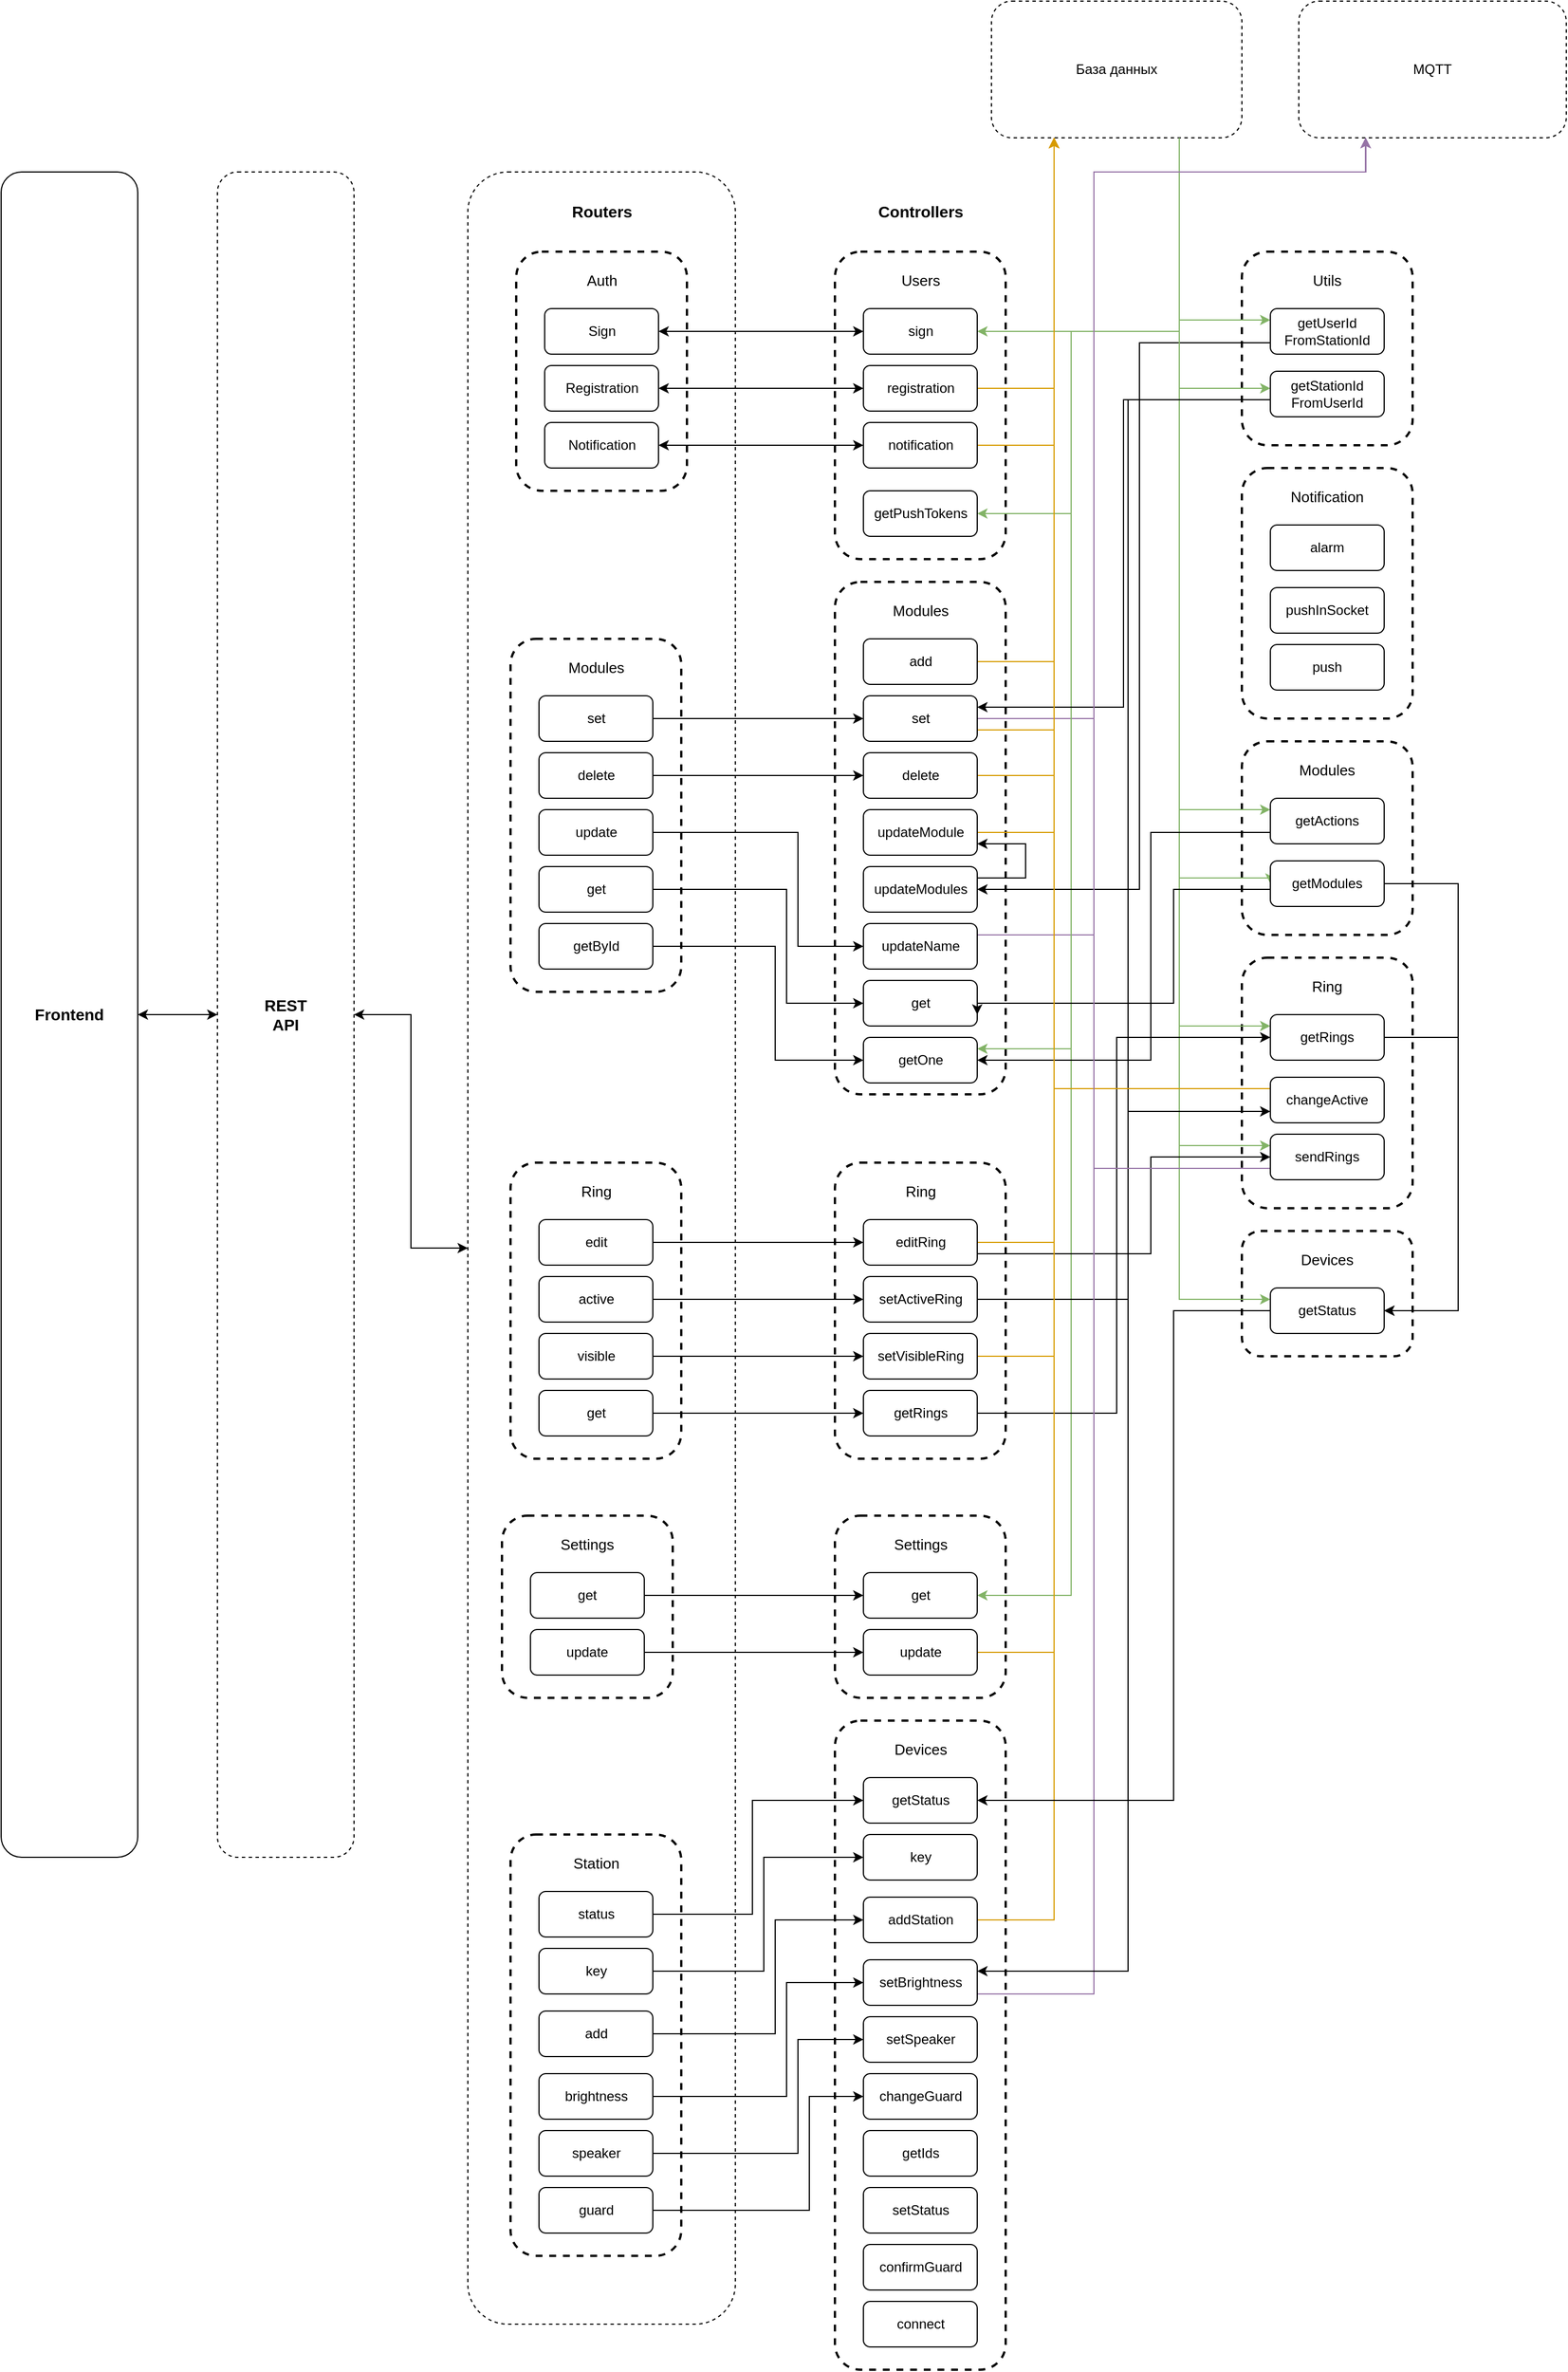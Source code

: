 <mxfile version="20.6.0" type="github">
  <diagram id="UAwDEg1ar_Hi7auKyRuf" name="Страница 1">
    <mxGraphModel dx="2259" dy="1093" grid="1" gridSize="10" guides="1" tooltips="1" connect="1" arrows="1" fold="1" page="1" pageScale="1" pageWidth="827" pageHeight="1169" math="0" shadow="0">
      <root>
        <mxCell id="0" />
        <mxCell id="1" parent="0" />
        <mxCell id="dof93kQaqaAO0Wef-bSc-210" value="" style="rounded=1;whiteSpace=wrap;html=1;dashed=1;strokeWidth=2;" vertex="1" parent="1">
          <mxGeometry x="750" y="1160" width="150" height="110" as="geometry" />
        </mxCell>
        <mxCell id="dof93kQaqaAO0Wef-bSc-195" value="" style="rounded=1;whiteSpace=wrap;html=1;dashed=1;strokeWidth=2;" vertex="1" parent="1">
          <mxGeometry x="750" y="920" width="150" height="220" as="geometry" />
        </mxCell>
        <mxCell id="dof93kQaqaAO0Wef-bSc-177" value="" style="rounded=1;whiteSpace=wrap;html=1;dashed=1;strokeWidth=2;" vertex="1" parent="1">
          <mxGeometry x="750" y="730" width="150" height="170" as="geometry" />
        </mxCell>
        <mxCell id="dof93kQaqaAO0Wef-bSc-157" value="MQTT" style="rounded=1;whiteSpace=wrap;html=1;dashed=1;" vertex="1" parent="1">
          <mxGeometry x="800" y="80" width="235" height="120" as="geometry" />
        </mxCell>
        <mxCell id="dof93kQaqaAO0Wef-bSc-77" value="" style="rounded=1;whiteSpace=wrap;html=1;dashed=1;strokeWidth=2;" vertex="1" parent="1">
          <mxGeometry x="392.5" y="1590" width="150" height="570" as="geometry" />
        </mxCell>
        <mxCell id="dof93kQaqaAO0Wef-bSc-73" value="" style="rounded=1;whiteSpace=wrap;html=1;dashed=1;strokeWidth=2;" vertex="1" parent="1">
          <mxGeometry x="392.5" y="1410" width="150" height="160" as="geometry" />
        </mxCell>
        <mxCell id="dof93kQaqaAO0Wef-bSc-67" value="" style="rounded=1;whiteSpace=wrap;html=1;dashed=1;strokeWidth=2;" vertex="1" parent="1">
          <mxGeometry x="392.5" y="1100" width="150" height="260" as="geometry" />
        </mxCell>
        <mxCell id="dof93kQaqaAO0Wef-bSc-60" value="" style="rounded=1;whiteSpace=wrap;html=1;dashed=1;strokeWidth=2;" vertex="1" parent="1">
          <mxGeometry x="392.5" y="590" width="150" height="450" as="geometry" />
        </mxCell>
        <mxCell id="dof93kQaqaAO0Wef-bSc-55" value="" style="rounded=1;whiteSpace=wrap;html=1;dashed=1;strokeWidth=2;" vertex="1" parent="1">
          <mxGeometry x="392.5" y="300" width="150" height="270" as="geometry" />
        </mxCell>
        <mxCell id="dof93kQaqaAO0Wef-bSc-51" value="" style="rounded=1;whiteSpace=wrap;html=1;dashed=1;" vertex="1" parent="1">
          <mxGeometry x="70" y="230" width="235" height="1890" as="geometry" />
        </mxCell>
        <mxCell id="dof93kQaqaAO0Wef-bSc-3" style="edgeStyle=orthogonalEdgeStyle;rounded=0;orthogonalLoop=1;jettySize=auto;html=1;entryX=0;entryY=0.5;entryDx=0;entryDy=0;startArrow=classic;startFill=1;" edge="1" parent="1" source="dof93kQaqaAO0Wef-bSc-1" target="dof93kQaqaAO0Wef-bSc-2">
          <mxGeometry relative="1" as="geometry">
            <Array as="points">
              <mxPoint x="-200" y="970" />
              <mxPoint x="-200" y="970" />
            </Array>
          </mxGeometry>
        </mxCell>
        <mxCell id="dof93kQaqaAO0Wef-bSc-1" value="Frontend" style="rounded=1;whiteSpace=wrap;html=1;fontSize=14;fontStyle=1" vertex="1" parent="1">
          <mxGeometry x="-340" y="230" width="120" height="1480" as="geometry" />
        </mxCell>
        <mxCell id="dof93kQaqaAO0Wef-bSc-53" style="edgeStyle=orthogonalEdgeStyle;rounded=0;orthogonalLoop=1;jettySize=auto;html=1;entryX=0;entryY=0.5;entryDx=0;entryDy=0;fontSize=14;startArrow=classic;startFill=1;" edge="1" parent="1" source="dof93kQaqaAO0Wef-bSc-2" target="dof93kQaqaAO0Wef-bSc-51">
          <mxGeometry relative="1" as="geometry" />
        </mxCell>
        <mxCell id="dof93kQaqaAO0Wef-bSc-2" value="REST&lt;br style=&quot;font-size: 14px;&quot;&gt;API" style="rounded=1;whiteSpace=wrap;html=1;dashed=1;fontSize=14;fontStyle=1" vertex="1" parent="1">
          <mxGeometry x="-150" y="230" width="120" height="1480" as="geometry" />
        </mxCell>
        <mxCell id="dof93kQaqaAO0Wef-bSc-8" value="" style="rounded=1;whiteSpace=wrap;html=1;dashed=1;strokeWidth=2;" vertex="1" parent="1">
          <mxGeometry x="112.5" y="300" width="150" height="210" as="geometry" />
        </mxCell>
        <mxCell id="dof93kQaqaAO0Wef-bSc-94" style="edgeStyle=orthogonalEdgeStyle;rounded=0;orthogonalLoop=1;jettySize=auto;html=1;entryX=0;entryY=0.5;entryDx=0;entryDy=0;fontSize=14;startArrow=classic;startFill=1;" edge="1" parent="1" source="dof93kQaqaAO0Wef-bSc-14" target="dof93kQaqaAO0Wef-bSc-56">
          <mxGeometry relative="1" as="geometry" />
        </mxCell>
        <mxCell id="dof93kQaqaAO0Wef-bSc-14" value="Sign" style="rounded=1;whiteSpace=wrap;html=1;" vertex="1" parent="1">
          <mxGeometry x="137.5" y="350" width="100" height="40" as="geometry" />
        </mxCell>
        <mxCell id="dof93kQaqaAO0Wef-bSc-96" style="edgeStyle=orthogonalEdgeStyle;rounded=0;orthogonalLoop=1;jettySize=auto;html=1;entryX=0;entryY=0.5;entryDx=0;entryDy=0;fontSize=14;startArrow=classic;startFill=1;" edge="1" parent="1" source="dof93kQaqaAO0Wef-bSc-15" target="dof93kQaqaAO0Wef-bSc-89">
          <mxGeometry relative="1" as="geometry" />
        </mxCell>
        <mxCell id="dof93kQaqaAO0Wef-bSc-15" value="Notification" style="rounded=1;whiteSpace=wrap;html=1;" vertex="1" parent="1">
          <mxGeometry x="137.5" y="450" width="100" height="40" as="geometry" />
        </mxCell>
        <mxCell id="dof93kQaqaAO0Wef-bSc-92" style="edgeStyle=orthogonalEdgeStyle;rounded=0;orthogonalLoop=1;jettySize=auto;html=1;entryX=0;entryY=0.5;entryDx=0;entryDy=0;fontSize=14;startArrow=classic;startFill=1;" edge="1" parent="1" source="dof93kQaqaAO0Wef-bSc-16" target="dof93kQaqaAO0Wef-bSc-58">
          <mxGeometry relative="1" as="geometry" />
        </mxCell>
        <mxCell id="dof93kQaqaAO0Wef-bSc-16" value="Registration" style="rounded=1;whiteSpace=wrap;html=1;" vertex="1" parent="1">
          <mxGeometry x="137.5" y="400" width="100" height="40" as="geometry" />
        </mxCell>
        <mxCell id="dof93kQaqaAO0Wef-bSc-17" value="Auth" style="text;html=1;strokeColor=none;fillColor=none;align=center;verticalAlign=middle;whiteSpace=wrap;rounded=0;dashed=1;fontSize=13;" vertex="1" parent="1">
          <mxGeometry x="157.5" y="310" width="60" height="30" as="geometry" />
        </mxCell>
        <mxCell id="dof93kQaqaAO0Wef-bSc-23" value="" style="rounded=1;whiteSpace=wrap;html=1;dashed=1;strokeWidth=2;" vertex="1" parent="1">
          <mxGeometry x="107.5" y="640" width="150" height="310" as="geometry" />
        </mxCell>
        <mxCell id="dof93kQaqaAO0Wef-bSc-111" style="edgeStyle=orthogonalEdgeStyle;rounded=0;orthogonalLoop=1;jettySize=auto;html=1;entryX=0;entryY=0.5;entryDx=0;entryDy=0;fontSize=14;startArrow=none;startFill=0;endArrow=classic;endFill=1;" edge="1" parent="1" source="dof93kQaqaAO0Wef-bSc-24" target="dof93kQaqaAO0Wef-bSc-63">
          <mxGeometry relative="1" as="geometry">
            <Array as="points">
              <mxPoint x="260" y="710" />
              <mxPoint x="260" y="710" />
            </Array>
          </mxGeometry>
        </mxCell>
        <mxCell id="dof93kQaqaAO0Wef-bSc-24" value="set" style="rounded=1;whiteSpace=wrap;html=1;" vertex="1" parent="1">
          <mxGeometry x="132.5" y="690" width="100" height="40" as="geometry" />
        </mxCell>
        <mxCell id="dof93kQaqaAO0Wef-bSc-117" style="edgeStyle=orthogonalEdgeStyle;rounded=0;orthogonalLoop=1;jettySize=auto;html=1;exitX=1;exitY=0.5;exitDx=0;exitDy=0;entryX=0;entryY=0.5;entryDx=0;entryDy=0;fontSize=14;startArrow=none;startFill=0;endArrow=classic;endFill=1;" edge="1" parent="1" source="dof93kQaqaAO0Wef-bSc-25" target="dof93kQaqaAO0Wef-bSc-107">
          <mxGeometry relative="1" as="geometry">
            <Array as="points">
              <mxPoint x="360" y="810" />
              <mxPoint x="360" y="910" />
            </Array>
          </mxGeometry>
        </mxCell>
        <mxCell id="dof93kQaqaAO0Wef-bSc-25" value="update" style="rounded=1;whiteSpace=wrap;html=1;" vertex="1" parent="1">
          <mxGeometry x="132.5" y="790" width="100" height="40" as="geometry" />
        </mxCell>
        <mxCell id="dof93kQaqaAO0Wef-bSc-115" style="edgeStyle=orthogonalEdgeStyle;rounded=0;orthogonalLoop=1;jettySize=auto;html=1;entryX=0;entryY=0.5;entryDx=0;entryDy=0;fontSize=14;startArrow=none;startFill=0;endArrow=classic;endFill=1;" edge="1" parent="1" source="dof93kQaqaAO0Wef-bSc-26" target="dof93kQaqaAO0Wef-bSc-62">
          <mxGeometry relative="1" as="geometry">
            <Array as="points">
              <mxPoint x="290" y="760" />
              <mxPoint x="290" y="760" />
            </Array>
          </mxGeometry>
        </mxCell>
        <mxCell id="dof93kQaqaAO0Wef-bSc-26" value="delete" style="rounded=1;whiteSpace=wrap;html=1;" vertex="1" parent="1">
          <mxGeometry x="132.5" y="740" width="100" height="40" as="geometry" />
        </mxCell>
        <mxCell id="dof93kQaqaAO0Wef-bSc-27" value="Modules" style="text;html=1;strokeColor=none;fillColor=none;align=center;verticalAlign=middle;whiteSpace=wrap;rounded=0;dashed=1;fontSize=13;" vertex="1" parent="1">
          <mxGeometry x="152.5" y="650" width="60" height="30" as="geometry" />
        </mxCell>
        <mxCell id="dof93kQaqaAO0Wef-bSc-114" style="edgeStyle=orthogonalEdgeStyle;rounded=0;orthogonalLoop=1;jettySize=auto;html=1;entryX=0;entryY=0.5;entryDx=0;entryDy=0;fontSize=14;startArrow=none;startFill=0;endArrow=classic;endFill=1;" edge="1" parent="1" source="dof93kQaqaAO0Wef-bSc-28" target="dof93kQaqaAO0Wef-bSc-108">
          <mxGeometry relative="1" as="geometry">
            <Array as="points">
              <mxPoint x="350" y="860" />
              <mxPoint x="350" y="960" />
            </Array>
          </mxGeometry>
        </mxCell>
        <mxCell id="dof93kQaqaAO0Wef-bSc-28" value="get" style="rounded=1;whiteSpace=wrap;html=1;" vertex="1" parent="1">
          <mxGeometry x="132.5" y="840" width="100" height="40" as="geometry" />
        </mxCell>
        <mxCell id="dof93kQaqaAO0Wef-bSc-118" style="edgeStyle=orthogonalEdgeStyle;rounded=0;orthogonalLoop=1;jettySize=auto;html=1;entryX=0;entryY=0.5;entryDx=0;entryDy=0;fontSize=14;startArrow=none;startFill=0;endArrow=classic;endFill=1;" edge="1" parent="1" source="dof93kQaqaAO0Wef-bSc-29" target="dof93kQaqaAO0Wef-bSc-109">
          <mxGeometry relative="1" as="geometry">
            <Array as="points">
              <mxPoint x="340" y="910" />
              <mxPoint x="340" y="1010" />
            </Array>
          </mxGeometry>
        </mxCell>
        <mxCell id="dof93kQaqaAO0Wef-bSc-29" value="getById" style="rounded=1;whiteSpace=wrap;html=1;" vertex="1" parent="1">
          <mxGeometry x="132.5" y="890" width="100" height="40" as="geometry" />
        </mxCell>
        <mxCell id="dof93kQaqaAO0Wef-bSc-30" value="" style="rounded=1;whiteSpace=wrap;html=1;dashed=1;strokeWidth=2;" vertex="1" parent="1">
          <mxGeometry x="107.5" y="1100" width="150" height="260" as="geometry" />
        </mxCell>
        <mxCell id="dof93kQaqaAO0Wef-bSc-119" style="edgeStyle=orthogonalEdgeStyle;rounded=0;orthogonalLoop=1;jettySize=auto;html=1;entryX=0;entryY=0.5;entryDx=0;entryDy=0;fontSize=14;startArrow=none;startFill=0;endArrow=classic;endFill=1;" edge="1" parent="1" source="dof93kQaqaAO0Wef-bSc-31" target="dof93kQaqaAO0Wef-bSc-68">
          <mxGeometry relative="1" as="geometry">
            <Array as="points">
              <mxPoint x="290" y="1170" />
              <mxPoint x="290" y="1170" />
            </Array>
          </mxGeometry>
        </mxCell>
        <mxCell id="dof93kQaqaAO0Wef-bSc-31" value="edit" style="rounded=1;whiteSpace=wrap;html=1;" vertex="1" parent="1">
          <mxGeometry x="132.5" y="1150" width="100" height="40" as="geometry" />
        </mxCell>
        <mxCell id="dof93kQaqaAO0Wef-bSc-121" style="edgeStyle=orthogonalEdgeStyle;rounded=0;orthogonalLoop=1;jettySize=auto;html=1;entryX=0;entryY=0.5;entryDx=0;entryDy=0;fontSize=14;startArrow=none;startFill=0;endArrow=classic;endFill=1;" edge="1" parent="1" source="dof93kQaqaAO0Wef-bSc-32" target="dof93kQaqaAO0Wef-bSc-69">
          <mxGeometry relative="1" as="geometry">
            <Array as="points">
              <mxPoint x="300" y="1270" />
              <mxPoint x="300" y="1270" />
            </Array>
          </mxGeometry>
        </mxCell>
        <mxCell id="dof93kQaqaAO0Wef-bSc-32" value="visible" style="rounded=1;whiteSpace=wrap;html=1;" vertex="1" parent="1">
          <mxGeometry x="132.5" y="1250" width="100" height="40" as="geometry" />
        </mxCell>
        <mxCell id="dof93kQaqaAO0Wef-bSc-120" style="edgeStyle=orthogonalEdgeStyle;rounded=0;orthogonalLoop=1;jettySize=auto;html=1;entryX=0;entryY=0.5;entryDx=0;entryDy=0;fontSize=14;startArrow=none;startFill=0;endArrow=classic;endFill=1;" edge="1" parent="1" source="dof93kQaqaAO0Wef-bSc-33" target="dof93kQaqaAO0Wef-bSc-70">
          <mxGeometry relative="1" as="geometry" />
        </mxCell>
        <mxCell id="dof93kQaqaAO0Wef-bSc-33" value="active" style="rounded=1;whiteSpace=wrap;html=1;" vertex="1" parent="1">
          <mxGeometry x="132.5" y="1200" width="100" height="40" as="geometry" />
        </mxCell>
        <mxCell id="dof93kQaqaAO0Wef-bSc-34" value="Ring" style="text;html=1;strokeColor=none;fillColor=none;align=center;verticalAlign=middle;whiteSpace=wrap;rounded=0;dashed=1;fontSize=13;" vertex="1" parent="1">
          <mxGeometry x="152.5" y="1110" width="60" height="30" as="geometry" />
        </mxCell>
        <mxCell id="dof93kQaqaAO0Wef-bSc-122" style="edgeStyle=orthogonalEdgeStyle;rounded=0;orthogonalLoop=1;jettySize=auto;html=1;entryX=0;entryY=0.5;entryDx=0;entryDy=0;fontSize=14;startArrow=none;startFill=0;endArrow=classic;endFill=1;" edge="1" parent="1" source="dof93kQaqaAO0Wef-bSc-35" target="dof93kQaqaAO0Wef-bSc-72">
          <mxGeometry relative="1" as="geometry">
            <Array as="points">
              <mxPoint x="270" y="1320" />
              <mxPoint x="270" y="1320" />
            </Array>
          </mxGeometry>
        </mxCell>
        <mxCell id="dof93kQaqaAO0Wef-bSc-35" value="get" style="rounded=1;whiteSpace=wrap;html=1;" vertex="1" parent="1">
          <mxGeometry x="132.5" y="1300" width="100" height="40" as="geometry" />
        </mxCell>
        <mxCell id="dof93kQaqaAO0Wef-bSc-37" value="" style="rounded=1;whiteSpace=wrap;html=1;dashed=1;strokeWidth=2;" vertex="1" parent="1">
          <mxGeometry x="100" y="1410" width="150" height="160" as="geometry" />
        </mxCell>
        <mxCell id="dof93kQaqaAO0Wef-bSc-123" style="edgeStyle=orthogonalEdgeStyle;rounded=0;orthogonalLoop=1;jettySize=auto;html=1;entryX=0;entryY=0.5;entryDx=0;entryDy=0;fontSize=14;startArrow=none;startFill=0;endArrow=classic;endFill=1;" edge="1" parent="1" source="dof93kQaqaAO0Wef-bSc-38" target="dof93kQaqaAO0Wef-bSc-74">
          <mxGeometry relative="1" as="geometry">
            <Array as="points">
              <mxPoint x="260" y="1480" />
              <mxPoint x="260" y="1480" />
            </Array>
          </mxGeometry>
        </mxCell>
        <mxCell id="dof93kQaqaAO0Wef-bSc-38" value="get" style="rounded=1;whiteSpace=wrap;html=1;" vertex="1" parent="1">
          <mxGeometry x="125" y="1460" width="100" height="40" as="geometry" />
        </mxCell>
        <mxCell id="dof93kQaqaAO0Wef-bSc-124" style="edgeStyle=orthogonalEdgeStyle;rounded=0;orthogonalLoop=1;jettySize=auto;html=1;entryX=0;entryY=0.5;entryDx=0;entryDy=0;fontSize=14;startArrow=none;startFill=0;endArrow=classic;endFill=1;" edge="1" parent="1" source="dof93kQaqaAO0Wef-bSc-40" target="dof93kQaqaAO0Wef-bSc-75">
          <mxGeometry relative="1" as="geometry" />
        </mxCell>
        <mxCell id="dof93kQaqaAO0Wef-bSc-40" value="update" style="rounded=1;whiteSpace=wrap;html=1;" vertex="1" parent="1">
          <mxGeometry x="125" y="1510" width="100" height="40" as="geometry" />
        </mxCell>
        <mxCell id="dof93kQaqaAO0Wef-bSc-41" value="Settings" style="text;html=1;strokeColor=none;fillColor=none;align=center;verticalAlign=middle;whiteSpace=wrap;rounded=0;dashed=1;fontSize=13;" vertex="1" parent="1">
          <mxGeometry x="145" y="1420" width="60" height="30" as="geometry" />
        </mxCell>
        <mxCell id="dof93kQaqaAO0Wef-bSc-43" value="" style="rounded=1;whiteSpace=wrap;html=1;dashed=1;strokeWidth=2;" vertex="1" parent="1">
          <mxGeometry x="107.5" y="1690" width="150" height="370" as="geometry" />
        </mxCell>
        <mxCell id="dof93kQaqaAO0Wef-bSc-131" style="edgeStyle=orthogonalEdgeStyle;rounded=0;orthogonalLoop=1;jettySize=auto;html=1;entryX=0;entryY=0.5;entryDx=0;entryDy=0;fontSize=14;startArrow=none;startFill=0;endArrow=classic;endFill=1;" edge="1" parent="1" source="dof93kQaqaAO0Wef-bSc-44" target="dof93kQaqaAO0Wef-bSc-78">
          <mxGeometry relative="1" as="geometry">
            <Array as="points">
              <mxPoint x="320" y="1760" />
              <mxPoint x="320" y="1660" />
            </Array>
          </mxGeometry>
        </mxCell>
        <mxCell id="dof93kQaqaAO0Wef-bSc-44" value="status" style="rounded=1;whiteSpace=wrap;html=1;" vertex="1" parent="1">
          <mxGeometry x="132.5" y="1740" width="100" height="40" as="geometry" />
        </mxCell>
        <mxCell id="dof93kQaqaAO0Wef-bSc-132" style="edgeStyle=orthogonalEdgeStyle;rounded=0;orthogonalLoop=1;jettySize=auto;html=1;entryX=0;entryY=0.5;entryDx=0;entryDy=0;fontSize=14;startArrow=none;startFill=0;endArrow=classic;endFill=1;" edge="1" parent="1" source="dof93kQaqaAO0Wef-bSc-45" target="dof93kQaqaAO0Wef-bSc-79">
          <mxGeometry relative="1" as="geometry">
            <Array as="points">
              <mxPoint x="330" y="1810" />
              <mxPoint x="330" y="1710" />
            </Array>
          </mxGeometry>
        </mxCell>
        <mxCell id="dof93kQaqaAO0Wef-bSc-45" value="key" style="rounded=1;whiteSpace=wrap;html=1;" vertex="1" parent="1">
          <mxGeometry x="132.5" y="1790" width="100" height="40" as="geometry" />
        </mxCell>
        <mxCell id="dof93kQaqaAO0Wef-bSc-46" value="Station" style="text;html=1;strokeColor=none;fillColor=none;align=center;verticalAlign=middle;whiteSpace=wrap;rounded=0;dashed=1;fontSize=13;" vertex="1" parent="1">
          <mxGeometry x="152.5" y="1700" width="60" height="30" as="geometry" />
        </mxCell>
        <mxCell id="dof93kQaqaAO0Wef-bSc-133" style="edgeStyle=orthogonalEdgeStyle;rounded=0;orthogonalLoop=1;jettySize=auto;html=1;entryX=0;entryY=0.5;entryDx=0;entryDy=0;fontSize=14;startArrow=none;startFill=0;endArrow=classic;endFill=1;" edge="1" parent="1" source="dof93kQaqaAO0Wef-bSc-47" target="dof93kQaqaAO0Wef-bSc-81">
          <mxGeometry relative="1" as="geometry">
            <Array as="points">
              <mxPoint x="340" y="1865" />
              <mxPoint x="340" y="1765" />
            </Array>
          </mxGeometry>
        </mxCell>
        <mxCell id="dof93kQaqaAO0Wef-bSc-47" value="add" style="rounded=1;whiteSpace=wrap;html=1;" vertex="1" parent="1">
          <mxGeometry x="132.5" y="1845" width="100" height="40" as="geometry" />
        </mxCell>
        <mxCell id="dof93kQaqaAO0Wef-bSc-134" style="edgeStyle=orthogonalEdgeStyle;rounded=0;orthogonalLoop=1;jettySize=auto;html=1;entryX=0;entryY=0.5;entryDx=0;entryDy=0;fontSize=14;startArrow=none;startFill=0;endArrow=classic;endFill=1;" edge="1" parent="1" source="dof93kQaqaAO0Wef-bSc-48" target="dof93kQaqaAO0Wef-bSc-82">
          <mxGeometry relative="1" as="geometry">
            <Array as="points">
              <mxPoint x="350" y="1920" />
              <mxPoint x="350" y="1820" />
            </Array>
          </mxGeometry>
        </mxCell>
        <mxCell id="dof93kQaqaAO0Wef-bSc-48" value="brightness" style="rounded=1;whiteSpace=wrap;html=1;" vertex="1" parent="1">
          <mxGeometry x="132.5" y="1900" width="100" height="40" as="geometry" />
        </mxCell>
        <mxCell id="dof93kQaqaAO0Wef-bSc-135" style="edgeStyle=orthogonalEdgeStyle;rounded=0;orthogonalLoop=1;jettySize=auto;html=1;entryX=0;entryY=0.5;entryDx=0;entryDy=0;fontSize=14;startArrow=none;startFill=0;endArrow=classic;endFill=1;" edge="1" parent="1" source="dof93kQaqaAO0Wef-bSc-49" target="dof93kQaqaAO0Wef-bSc-83">
          <mxGeometry relative="1" as="geometry">
            <Array as="points">
              <mxPoint x="360" y="1970" />
              <mxPoint x="360" y="1870" />
            </Array>
          </mxGeometry>
        </mxCell>
        <mxCell id="dof93kQaqaAO0Wef-bSc-49" value="speaker" style="rounded=1;whiteSpace=wrap;html=1;" vertex="1" parent="1">
          <mxGeometry x="132.5" y="1950" width="100" height="40" as="geometry" />
        </mxCell>
        <mxCell id="dof93kQaqaAO0Wef-bSc-136" style="edgeStyle=orthogonalEdgeStyle;rounded=0;orthogonalLoop=1;jettySize=auto;html=1;entryX=0;entryY=0.5;entryDx=0;entryDy=0;fontSize=14;startArrow=none;startFill=0;endArrow=classic;endFill=1;" edge="1" parent="1" source="dof93kQaqaAO0Wef-bSc-50" target="dof93kQaqaAO0Wef-bSc-84">
          <mxGeometry relative="1" as="geometry">
            <Array as="points">
              <mxPoint x="370" y="2020" />
              <mxPoint x="370" y="1920" />
            </Array>
          </mxGeometry>
        </mxCell>
        <mxCell id="dof93kQaqaAO0Wef-bSc-50" value="guard" style="rounded=1;whiteSpace=wrap;html=1;" vertex="1" parent="1">
          <mxGeometry x="132.5" y="2000" width="100" height="40" as="geometry" />
        </mxCell>
        <mxCell id="dof93kQaqaAO0Wef-bSc-52" value="Routers" style="text;html=1;strokeColor=none;fillColor=none;align=center;verticalAlign=middle;whiteSpace=wrap;rounded=0;dashed=1;strokeWidth=1;fontSize=14;fontStyle=1" vertex="1" parent="1">
          <mxGeometry x="157.5" y="250" width="60" height="30" as="geometry" />
        </mxCell>
        <mxCell id="dof93kQaqaAO0Wef-bSc-182" style="edgeStyle=orthogonalEdgeStyle;rounded=0;orthogonalLoop=1;jettySize=auto;html=1;exitX=0.75;exitY=1;exitDx=0;exitDy=0;entryX=0;entryY=0.5;entryDx=0;entryDy=0;fontSize=14;startArrow=none;startFill=0;endArrow=classic;endFill=1;fillColor=#d5e8d4;strokeColor=#82b366;" edge="1" parent="1" source="dof93kQaqaAO0Wef-bSc-54" target="dof93kQaqaAO0Wef-bSc-179">
          <mxGeometry relative="1" as="geometry">
            <Array as="points">
              <mxPoint x="695" y="850" />
            </Array>
          </mxGeometry>
        </mxCell>
        <mxCell id="dof93kQaqaAO0Wef-bSc-191" style="edgeStyle=orthogonalEdgeStyle;rounded=0;orthogonalLoop=1;jettySize=auto;html=1;exitX=0.75;exitY=1;exitDx=0;exitDy=0;entryX=0;entryY=0.25;entryDx=0;entryDy=0;fontSize=14;startArrow=none;startFill=0;endArrow=classic;endFill=1;fillColor=#d5e8d4;strokeColor=#82b366;" edge="1" parent="1" source="dof93kQaqaAO0Wef-bSc-54" target="dof93kQaqaAO0Wef-bSc-178">
          <mxGeometry relative="1" as="geometry">
            <Array as="points">
              <mxPoint x="695" y="790" />
            </Array>
          </mxGeometry>
        </mxCell>
        <mxCell id="dof93kQaqaAO0Wef-bSc-200" style="edgeStyle=orthogonalEdgeStyle;rounded=0;orthogonalLoop=1;jettySize=auto;html=1;exitX=0.75;exitY=1;exitDx=0;exitDy=0;entryX=0;entryY=0.25;entryDx=0;entryDy=0;fontSize=14;startArrow=none;startFill=0;endArrow=classic;endFill=1;fillColor=#d5e8d4;strokeColor=#82b366;" edge="1" parent="1" source="dof93kQaqaAO0Wef-bSc-54" target="dof93kQaqaAO0Wef-bSc-196">
          <mxGeometry relative="1" as="geometry">
            <Array as="points">
              <mxPoint x="695" y="980" />
            </Array>
          </mxGeometry>
        </mxCell>
        <mxCell id="dof93kQaqaAO0Wef-bSc-202" style="edgeStyle=orthogonalEdgeStyle;rounded=0;orthogonalLoop=1;jettySize=auto;html=1;exitX=0.75;exitY=1;exitDx=0;exitDy=0;entryX=0;entryY=0.25;entryDx=0;entryDy=0;fontSize=14;startArrow=none;startFill=0;endArrow=classic;endFill=1;fillColor=#d5e8d4;strokeColor=#82b366;" edge="1" parent="1" source="dof93kQaqaAO0Wef-bSc-54" target="dof93kQaqaAO0Wef-bSc-199">
          <mxGeometry relative="1" as="geometry" />
        </mxCell>
        <mxCell id="dof93kQaqaAO0Wef-bSc-208" style="edgeStyle=orthogonalEdgeStyle;rounded=0;orthogonalLoop=1;jettySize=auto;html=1;exitX=0.75;exitY=1;exitDx=0;exitDy=0;entryX=1;entryY=0.5;entryDx=0;entryDy=0;fontSize=14;startArrow=none;startFill=0;endArrow=classic;endFill=1;fillColor=#d5e8d4;strokeColor=#82b366;" edge="1" parent="1" source="dof93kQaqaAO0Wef-bSc-54" target="dof93kQaqaAO0Wef-bSc-74">
          <mxGeometry relative="1" as="geometry">
            <Array as="points">
              <mxPoint x="695" y="370" />
              <mxPoint x="600" y="370" />
              <mxPoint x="600" y="1480" />
            </Array>
          </mxGeometry>
        </mxCell>
        <mxCell id="dof93kQaqaAO0Wef-bSc-216" style="edgeStyle=orthogonalEdgeStyle;rounded=0;orthogonalLoop=1;jettySize=auto;html=1;exitX=0.75;exitY=1;exitDx=0;exitDy=0;entryX=0;entryY=0.25;entryDx=0;entryDy=0;fontSize=14;startArrow=none;startFill=0;endArrow=classic;endFill=1;fillColor=#d5e8d4;strokeColor=#82b366;" edge="1" parent="1" source="dof93kQaqaAO0Wef-bSc-54" target="dof93kQaqaAO0Wef-bSc-211">
          <mxGeometry relative="1" as="geometry" />
        </mxCell>
        <mxCell id="dof93kQaqaAO0Wef-bSc-54" value="База данных" style="rounded=1;whiteSpace=wrap;html=1;dashed=1;" vertex="1" parent="1">
          <mxGeometry x="530" y="80" width="220" height="120" as="geometry" />
        </mxCell>
        <mxCell id="dof93kQaqaAO0Wef-bSc-144" style="edgeStyle=orthogonalEdgeStyle;rounded=0;orthogonalLoop=1;jettySize=auto;html=1;entryX=0.75;entryY=1;entryDx=0;entryDy=0;fontSize=14;startArrow=classic;startFill=1;endArrow=none;endFill=0;fillColor=#d5e8d4;strokeColor=#82b366;" edge="1" parent="1" source="dof93kQaqaAO0Wef-bSc-56" target="dof93kQaqaAO0Wef-bSc-54">
          <mxGeometry relative="1" as="geometry" />
        </mxCell>
        <mxCell id="dof93kQaqaAO0Wef-bSc-56" value="sign" style="rounded=1;whiteSpace=wrap;html=1;" vertex="1" parent="1">
          <mxGeometry x="417.5" y="350" width="100" height="40" as="geometry" />
        </mxCell>
        <mxCell id="dof93kQaqaAO0Wef-bSc-147" style="edgeStyle=orthogonalEdgeStyle;rounded=0;orthogonalLoop=1;jettySize=auto;html=1;entryX=0.25;entryY=1;entryDx=0;entryDy=0;fontSize=14;startArrow=none;startFill=0;endArrow=classic;endFill=1;fillColor=#ffe6cc;strokeColor=#d79b00;" edge="1" parent="1" source="dof93kQaqaAO0Wef-bSc-58" target="dof93kQaqaAO0Wef-bSc-54">
          <mxGeometry relative="1" as="geometry" />
        </mxCell>
        <mxCell id="dof93kQaqaAO0Wef-bSc-58" value="registration" style="rounded=1;whiteSpace=wrap;html=1;" vertex="1" parent="1">
          <mxGeometry x="417.5" y="400" width="100" height="40" as="geometry" />
        </mxCell>
        <mxCell id="dof93kQaqaAO0Wef-bSc-59" value="Users" style="text;html=1;strokeColor=none;fillColor=none;align=center;verticalAlign=middle;whiteSpace=wrap;rounded=0;dashed=1;fontSize=13;" vertex="1" parent="1">
          <mxGeometry x="437.5" y="310" width="60" height="30" as="geometry" />
        </mxCell>
        <mxCell id="dof93kQaqaAO0Wef-bSc-149" style="edgeStyle=orthogonalEdgeStyle;rounded=0;orthogonalLoop=1;jettySize=auto;html=1;entryX=0.25;entryY=1;entryDx=0;entryDy=0;fontSize=14;startArrow=none;startFill=0;endArrow=classic;endFill=1;fillColor=#ffe6cc;strokeColor=#d79b00;" edge="1" parent="1" source="dof93kQaqaAO0Wef-bSc-61" target="dof93kQaqaAO0Wef-bSc-54">
          <mxGeometry relative="1" as="geometry" />
        </mxCell>
        <mxCell id="dof93kQaqaAO0Wef-bSc-61" value="add" style="rounded=1;whiteSpace=wrap;html=1;" vertex="1" parent="1">
          <mxGeometry x="417.5" y="640" width="100" height="40" as="geometry" />
        </mxCell>
        <mxCell id="dof93kQaqaAO0Wef-bSc-151" style="edgeStyle=orthogonalEdgeStyle;rounded=0;orthogonalLoop=1;jettySize=auto;html=1;entryX=0.25;entryY=1;entryDx=0;entryDy=0;fontSize=14;startArrow=none;startFill=0;endArrow=classic;endFill=1;fillColor=#ffe6cc;strokeColor=#d79b00;" edge="1" parent="1" source="dof93kQaqaAO0Wef-bSc-62" target="dof93kQaqaAO0Wef-bSc-54">
          <mxGeometry relative="1" as="geometry" />
        </mxCell>
        <mxCell id="dof93kQaqaAO0Wef-bSc-62" value="delete" style="rounded=1;whiteSpace=wrap;html=1;" vertex="1" parent="1">
          <mxGeometry x="417.5" y="740" width="100" height="40" as="geometry" />
        </mxCell>
        <mxCell id="dof93kQaqaAO0Wef-bSc-150" style="edgeStyle=orthogonalEdgeStyle;rounded=0;orthogonalLoop=1;jettySize=auto;html=1;entryX=0.25;entryY=1;entryDx=0;entryDy=0;fontSize=14;startArrow=none;startFill=0;endArrow=classic;endFill=1;fillColor=#ffe6cc;strokeColor=#d79b00;" edge="1" parent="1" source="dof93kQaqaAO0Wef-bSc-63" target="dof93kQaqaAO0Wef-bSc-54">
          <mxGeometry relative="1" as="geometry">
            <Array as="points">
              <mxPoint x="585" y="720" />
            </Array>
          </mxGeometry>
        </mxCell>
        <mxCell id="dof93kQaqaAO0Wef-bSc-171" style="edgeStyle=orthogonalEdgeStyle;rounded=0;orthogonalLoop=1;jettySize=auto;html=1;entryX=0.25;entryY=1;entryDx=0;entryDy=0;fontSize=14;startArrow=none;startFill=0;endArrow=classic;endFill=1;fillColor=#e1d5e7;strokeColor=#9673a6;" edge="1" parent="1" source="dof93kQaqaAO0Wef-bSc-63" target="dof93kQaqaAO0Wef-bSc-157">
          <mxGeometry relative="1" as="geometry">
            <Array as="points">
              <mxPoint x="620" y="710" />
              <mxPoint x="620" y="230" />
              <mxPoint x="859" y="230" />
            </Array>
          </mxGeometry>
        </mxCell>
        <mxCell id="dof93kQaqaAO0Wef-bSc-63" value="set" style="rounded=1;whiteSpace=wrap;html=1;" vertex="1" parent="1">
          <mxGeometry x="417.5" y="690" width="100" height="40" as="geometry" />
        </mxCell>
        <mxCell id="dof93kQaqaAO0Wef-bSc-64" value="Modules" style="text;html=1;strokeColor=none;fillColor=none;align=center;verticalAlign=middle;whiteSpace=wrap;rounded=0;dashed=1;fontSize=13;" vertex="1" parent="1">
          <mxGeometry x="437.5" y="600" width="60" height="30" as="geometry" />
        </mxCell>
        <mxCell id="dof93kQaqaAO0Wef-bSc-152" style="edgeStyle=orthogonalEdgeStyle;rounded=0;orthogonalLoop=1;jettySize=auto;html=1;entryX=0.25;entryY=1;entryDx=0;entryDy=0;fontSize=14;startArrow=none;startFill=0;endArrow=classic;endFill=1;fillColor=#ffe6cc;strokeColor=#d79b00;" edge="1" parent="1" source="dof93kQaqaAO0Wef-bSc-65" target="dof93kQaqaAO0Wef-bSc-54">
          <mxGeometry relative="1" as="geometry" />
        </mxCell>
        <mxCell id="dof93kQaqaAO0Wef-bSc-65" value="updateModule" style="rounded=1;whiteSpace=wrap;html=1;" vertex="1" parent="1">
          <mxGeometry x="417.5" y="790" width="100" height="40" as="geometry" />
        </mxCell>
        <mxCell id="dof93kQaqaAO0Wef-bSc-204" style="edgeStyle=orthogonalEdgeStyle;rounded=0;orthogonalLoop=1;jettySize=auto;html=1;entryX=0.25;entryY=1;entryDx=0;entryDy=0;fontSize=14;startArrow=none;startFill=0;endArrow=classic;endFill=1;fillColor=#ffe6cc;strokeColor=#d79b00;" edge="1" parent="1" source="dof93kQaqaAO0Wef-bSc-68" target="dof93kQaqaAO0Wef-bSc-54">
          <mxGeometry relative="1" as="geometry" />
        </mxCell>
        <mxCell id="dof93kQaqaAO0Wef-bSc-205" style="edgeStyle=orthogonalEdgeStyle;rounded=0;orthogonalLoop=1;jettySize=auto;html=1;exitX=1;exitY=0.75;exitDx=0;exitDy=0;entryX=0;entryY=0.5;entryDx=0;entryDy=0;fontSize=14;startArrow=none;startFill=0;endArrow=classic;endFill=1;" edge="1" parent="1" source="dof93kQaqaAO0Wef-bSc-68" target="dof93kQaqaAO0Wef-bSc-199">
          <mxGeometry relative="1" as="geometry">
            <Array as="points">
              <mxPoint x="670" y="1180" />
              <mxPoint x="670" y="1095" />
            </Array>
          </mxGeometry>
        </mxCell>
        <mxCell id="dof93kQaqaAO0Wef-bSc-68" value="editRing" style="rounded=1;whiteSpace=wrap;html=1;" vertex="1" parent="1">
          <mxGeometry x="417.5" y="1150" width="100" height="40" as="geometry" />
        </mxCell>
        <mxCell id="dof93kQaqaAO0Wef-bSc-194" style="edgeStyle=orthogonalEdgeStyle;rounded=0;orthogonalLoop=1;jettySize=auto;html=1;exitX=1;exitY=0.5;exitDx=0;exitDy=0;entryX=0.25;entryY=1;entryDx=0;entryDy=0;fontSize=14;startArrow=none;startFill=0;endArrow=classic;endFill=1;fillColor=#ffe6cc;strokeColor=#d79b00;" edge="1" parent="1" source="dof93kQaqaAO0Wef-bSc-69" target="dof93kQaqaAO0Wef-bSc-54">
          <mxGeometry relative="1" as="geometry">
            <Array as="points">
              <mxPoint x="585" y="1270" />
            </Array>
          </mxGeometry>
        </mxCell>
        <mxCell id="dof93kQaqaAO0Wef-bSc-69" value="setVisibleRing" style="rounded=1;whiteSpace=wrap;html=1;" vertex="1" parent="1">
          <mxGeometry x="417.5" y="1250" width="100" height="40" as="geometry" />
        </mxCell>
        <mxCell id="dof93kQaqaAO0Wef-bSc-206" style="edgeStyle=orthogonalEdgeStyle;rounded=0;orthogonalLoop=1;jettySize=auto;html=1;entryX=0;entryY=0.75;entryDx=0;entryDy=0;fontSize=14;startArrow=none;startFill=0;endArrow=classic;endFill=1;" edge="1" parent="1" source="dof93kQaqaAO0Wef-bSc-70" target="dof93kQaqaAO0Wef-bSc-197">
          <mxGeometry relative="1" as="geometry">
            <Array as="points">
              <mxPoint x="650" y="1220" />
              <mxPoint x="650" y="1055" />
            </Array>
          </mxGeometry>
        </mxCell>
        <mxCell id="dof93kQaqaAO0Wef-bSc-70" value="setActiveRing" style="rounded=1;whiteSpace=wrap;html=1;" vertex="1" parent="1">
          <mxGeometry x="417.5" y="1200" width="100" height="40" as="geometry" />
        </mxCell>
        <mxCell id="dof93kQaqaAO0Wef-bSc-71" value="Ring" style="text;html=1;strokeColor=none;fillColor=none;align=center;verticalAlign=middle;whiteSpace=wrap;rounded=0;dashed=1;fontSize=13;" vertex="1" parent="1">
          <mxGeometry x="437.5" y="1110" width="60" height="30" as="geometry" />
        </mxCell>
        <mxCell id="dof93kQaqaAO0Wef-bSc-207" style="edgeStyle=orthogonalEdgeStyle;rounded=0;orthogonalLoop=1;jettySize=auto;html=1;exitX=1;exitY=0.5;exitDx=0;exitDy=0;fontSize=14;startArrow=none;startFill=0;endArrow=classic;endFill=1;entryX=0;entryY=0.5;entryDx=0;entryDy=0;" edge="1" parent="1" source="dof93kQaqaAO0Wef-bSc-72" target="dof93kQaqaAO0Wef-bSc-196">
          <mxGeometry relative="1" as="geometry">
            <mxPoint x="730" y="1060" as="targetPoint" />
            <Array as="points">
              <mxPoint x="640" y="1320" />
              <mxPoint x="640" y="990" />
            </Array>
          </mxGeometry>
        </mxCell>
        <mxCell id="dof93kQaqaAO0Wef-bSc-72" value="getRings" style="rounded=1;whiteSpace=wrap;html=1;" vertex="1" parent="1">
          <mxGeometry x="417.5" y="1300" width="100" height="40" as="geometry" />
        </mxCell>
        <mxCell id="dof93kQaqaAO0Wef-bSc-74" value="get" style="rounded=1;whiteSpace=wrap;html=1;" vertex="1" parent="1">
          <mxGeometry x="417.5" y="1460" width="100" height="40" as="geometry" />
        </mxCell>
        <mxCell id="dof93kQaqaAO0Wef-bSc-209" style="edgeStyle=orthogonalEdgeStyle;rounded=0;orthogonalLoop=1;jettySize=auto;html=1;entryX=0.25;entryY=1;entryDx=0;entryDy=0;fontSize=14;startArrow=none;startFill=0;endArrow=classic;endFill=1;fillColor=#ffe6cc;strokeColor=#d79b00;" edge="1" parent="1" source="dof93kQaqaAO0Wef-bSc-75" target="dof93kQaqaAO0Wef-bSc-54">
          <mxGeometry relative="1" as="geometry" />
        </mxCell>
        <mxCell id="dof93kQaqaAO0Wef-bSc-75" value="update" style="rounded=1;whiteSpace=wrap;html=1;" vertex="1" parent="1">
          <mxGeometry x="417.5" y="1510" width="100" height="40" as="geometry" />
        </mxCell>
        <mxCell id="dof93kQaqaAO0Wef-bSc-76" value="Settings" style="text;html=1;strokeColor=none;fillColor=none;align=center;verticalAlign=middle;whiteSpace=wrap;rounded=0;dashed=1;fontSize=13;" vertex="1" parent="1">
          <mxGeometry x="437.5" y="1420" width="60" height="30" as="geometry" />
        </mxCell>
        <mxCell id="dof93kQaqaAO0Wef-bSc-78" value="getStatus" style="rounded=1;whiteSpace=wrap;html=1;" vertex="1" parent="1">
          <mxGeometry x="417.5" y="1640" width="100" height="40" as="geometry" />
        </mxCell>
        <mxCell id="dof93kQaqaAO0Wef-bSc-79" value="key" style="rounded=1;whiteSpace=wrap;html=1;" vertex="1" parent="1">
          <mxGeometry x="417.5" y="1690" width="100" height="40" as="geometry" />
        </mxCell>
        <mxCell id="dof93kQaqaAO0Wef-bSc-80" value="Devices" style="text;html=1;strokeColor=none;fillColor=none;align=center;verticalAlign=middle;whiteSpace=wrap;rounded=0;dashed=1;fontSize=13;" vertex="1" parent="1">
          <mxGeometry x="437.5" y="1600" width="60" height="30" as="geometry" />
        </mxCell>
        <mxCell id="dof93kQaqaAO0Wef-bSc-218" style="edgeStyle=orthogonalEdgeStyle;rounded=0;orthogonalLoop=1;jettySize=auto;html=1;entryX=0.25;entryY=1;entryDx=0;entryDy=0;fontSize=14;startArrow=none;startFill=0;endArrow=classic;endFill=1;fillColor=#ffe6cc;strokeColor=#d79b00;" edge="1" parent="1" source="dof93kQaqaAO0Wef-bSc-81" target="dof93kQaqaAO0Wef-bSc-54">
          <mxGeometry relative="1" as="geometry" />
        </mxCell>
        <mxCell id="dof93kQaqaAO0Wef-bSc-81" value="addStation" style="rounded=1;whiteSpace=wrap;html=1;" vertex="1" parent="1">
          <mxGeometry x="417.5" y="1745" width="100" height="40" as="geometry" />
        </mxCell>
        <mxCell id="dof93kQaqaAO0Wef-bSc-222" style="edgeStyle=orthogonalEdgeStyle;rounded=0;orthogonalLoop=1;jettySize=auto;html=1;exitX=1;exitY=0.75;exitDx=0;exitDy=0;entryX=0.25;entryY=1;entryDx=0;entryDy=0;fontSize=14;startArrow=none;startFill=0;endArrow=classic;endFill=1;fillColor=#e1d5e7;strokeColor=#9673a6;" edge="1" parent="1" source="dof93kQaqaAO0Wef-bSc-82" target="dof93kQaqaAO0Wef-bSc-157">
          <mxGeometry relative="1" as="geometry">
            <Array as="points">
              <mxPoint x="620" y="1830" />
              <mxPoint x="620" y="230" />
              <mxPoint x="859" y="230" />
            </Array>
          </mxGeometry>
        </mxCell>
        <mxCell id="dof93kQaqaAO0Wef-bSc-82" value="setBrightness" style="rounded=1;whiteSpace=wrap;html=1;" vertex="1" parent="1">
          <mxGeometry x="417.5" y="1800" width="100" height="40" as="geometry" />
        </mxCell>
        <mxCell id="dof93kQaqaAO0Wef-bSc-83" value="setSpeaker" style="rounded=1;whiteSpace=wrap;html=1;" vertex="1" parent="1">
          <mxGeometry x="417.5" y="1850" width="100" height="40" as="geometry" />
        </mxCell>
        <mxCell id="dof93kQaqaAO0Wef-bSc-84" value="changeGuard" style="rounded=1;whiteSpace=wrap;html=1;" vertex="1" parent="1">
          <mxGeometry x="417.5" y="1900" width="100" height="40" as="geometry" />
        </mxCell>
        <mxCell id="dof93kQaqaAO0Wef-bSc-85" value="Controllers" style="text;html=1;strokeColor=none;fillColor=none;align=center;verticalAlign=middle;whiteSpace=wrap;rounded=0;dashed=1;strokeWidth=1;fontSize=14;fontStyle=1" vertex="1" parent="1">
          <mxGeometry x="437.5" y="250" width="60" height="30" as="geometry" />
        </mxCell>
        <mxCell id="dof93kQaqaAO0Wef-bSc-148" style="edgeStyle=orthogonalEdgeStyle;rounded=0;orthogonalLoop=1;jettySize=auto;html=1;entryX=0.25;entryY=1;entryDx=0;entryDy=0;fontSize=14;startArrow=none;startFill=0;endArrow=classic;endFill=1;fillColor=#ffe6cc;strokeColor=#d79b00;" edge="1" parent="1" source="dof93kQaqaAO0Wef-bSc-89" target="dof93kQaqaAO0Wef-bSc-54">
          <mxGeometry relative="1" as="geometry" />
        </mxCell>
        <mxCell id="dof93kQaqaAO0Wef-bSc-89" value="notification" style="rounded=1;whiteSpace=wrap;html=1;" vertex="1" parent="1">
          <mxGeometry x="417.5" y="450" width="100" height="40" as="geometry" />
        </mxCell>
        <mxCell id="dof93kQaqaAO0Wef-bSc-146" style="edgeStyle=orthogonalEdgeStyle;rounded=0;orthogonalLoop=1;jettySize=auto;html=1;entryX=0.75;entryY=1;entryDx=0;entryDy=0;fontSize=14;startArrow=classic;startFill=1;endArrow=none;endFill=0;fillColor=#d5e8d4;strokeColor=#82b366;" edge="1" parent="1" source="dof93kQaqaAO0Wef-bSc-90" target="dof93kQaqaAO0Wef-bSc-54">
          <mxGeometry relative="1" as="geometry">
            <Array as="points">
              <mxPoint x="600" y="530" />
              <mxPoint x="600" y="370" />
              <mxPoint x="695" y="370" />
            </Array>
          </mxGeometry>
        </mxCell>
        <mxCell id="dof93kQaqaAO0Wef-bSc-90" value="getPushTokens" style="rounded=1;whiteSpace=wrap;html=1;" vertex="1" parent="1">
          <mxGeometry x="417.5" y="510" width="100" height="40" as="geometry" />
        </mxCell>
        <mxCell id="dof93kQaqaAO0Wef-bSc-172" style="edgeStyle=orthogonalEdgeStyle;rounded=0;orthogonalLoop=1;jettySize=auto;html=1;exitX=1;exitY=0.25;exitDx=0;exitDy=0;entryX=0.25;entryY=1;entryDx=0;entryDy=0;fontSize=14;startArrow=none;startFill=0;endArrow=classic;endFill=1;fillColor=#e1d5e7;strokeColor=#9673a6;" edge="1" parent="1" source="dof93kQaqaAO0Wef-bSc-107" target="dof93kQaqaAO0Wef-bSc-157">
          <mxGeometry relative="1" as="geometry">
            <Array as="points">
              <mxPoint x="620" y="900" />
              <mxPoint x="620" y="230" />
              <mxPoint x="859" y="230" />
            </Array>
          </mxGeometry>
        </mxCell>
        <mxCell id="dof93kQaqaAO0Wef-bSc-107" value="updateName" style="rounded=1;whiteSpace=wrap;html=1;" vertex="1" parent="1">
          <mxGeometry x="417.5" y="890" width="100" height="40" as="geometry" />
        </mxCell>
        <mxCell id="dof93kQaqaAO0Wef-bSc-108" value="get" style="rounded=1;whiteSpace=wrap;html=1;" vertex="1" parent="1">
          <mxGeometry x="417.5" y="940" width="100" height="40" as="geometry" />
        </mxCell>
        <mxCell id="dof93kQaqaAO0Wef-bSc-155" style="edgeStyle=orthogonalEdgeStyle;rounded=0;orthogonalLoop=1;jettySize=auto;html=1;entryX=0.75;entryY=1;entryDx=0;entryDy=0;fontSize=14;startArrow=classic;startFill=1;endArrow=none;endFill=0;fillColor=#d5e8d4;strokeColor=#82b366;" edge="1" parent="1" source="dof93kQaqaAO0Wef-bSc-109" target="dof93kQaqaAO0Wef-bSc-54">
          <mxGeometry relative="1" as="geometry">
            <Array as="points">
              <mxPoint x="600" y="1000" />
              <mxPoint x="600" y="370" />
              <mxPoint x="695" y="370" />
            </Array>
          </mxGeometry>
        </mxCell>
        <mxCell id="dof93kQaqaAO0Wef-bSc-109" value="getOne" style="rounded=1;whiteSpace=wrap;html=1;" vertex="1" parent="1">
          <mxGeometry x="417.5" y="990" width="100" height="40" as="geometry" />
        </mxCell>
        <mxCell id="dof93kQaqaAO0Wef-bSc-125" value="getIds" style="rounded=1;whiteSpace=wrap;html=1;" vertex="1" parent="1">
          <mxGeometry x="417.5" y="1950" width="100" height="40" as="geometry" />
        </mxCell>
        <mxCell id="dof93kQaqaAO0Wef-bSc-126" value="confirmGuard" style="rounded=1;whiteSpace=wrap;html=1;" vertex="1" parent="1">
          <mxGeometry x="417.5" y="2050" width="100" height="40" as="geometry" />
        </mxCell>
        <mxCell id="dof93kQaqaAO0Wef-bSc-127" value="setStatus" style="rounded=1;whiteSpace=wrap;html=1;" vertex="1" parent="1">
          <mxGeometry x="417.5" y="2000" width="100" height="40" as="geometry" />
        </mxCell>
        <mxCell id="dof93kQaqaAO0Wef-bSc-128" value="connect" style="rounded=1;whiteSpace=wrap;html=1;" vertex="1" parent="1">
          <mxGeometry x="417.5" y="2100" width="100" height="40" as="geometry" />
        </mxCell>
        <mxCell id="dof93kQaqaAO0Wef-bSc-156" value="" style="rounded=1;whiteSpace=wrap;html=1;dashed=1;strokeWidth=2;" vertex="1" parent="1">
          <mxGeometry x="750" y="300" width="150" height="170" as="geometry" />
        </mxCell>
        <mxCell id="dof93kQaqaAO0Wef-bSc-170" style="edgeStyle=orthogonalEdgeStyle;rounded=0;orthogonalLoop=1;jettySize=auto;html=1;entryX=0.75;entryY=1;entryDx=0;entryDy=0;fontSize=14;startArrow=classic;startFill=1;endArrow=none;endFill=0;fillColor=#d5e8d4;strokeColor=#82b366;" edge="1" parent="1" source="dof93kQaqaAO0Wef-bSc-158" target="dof93kQaqaAO0Wef-bSc-54">
          <mxGeometry relative="1" as="geometry">
            <Array as="points">
              <mxPoint x="695" y="360" />
            </Array>
          </mxGeometry>
        </mxCell>
        <mxCell id="dof93kQaqaAO0Wef-bSc-175" style="edgeStyle=orthogonalEdgeStyle;rounded=0;orthogonalLoop=1;jettySize=auto;html=1;entryX=1;entryY=0.5;entryDx=0;entryDy=0;fontSize=14;startArrow=none;startFill=0;endArrow=classic;endFill=1;" edge="1" parent="1" source="dof93kQaqaAO0Wef-bSc-158" target="dof93kQaqaAO0Wef-bSc-173">
          <mxGeometry relative="1" as="geometry">
            <Array as="points">
              <mxPoint x="660" y="380" />
              <mxPoint x="660" y="860" />
            </Array>
          </mxGeometry>
        </mxCell>
        <mxCell id="dof93kQaqaAO0Wef-bSc-158" value="getUserId&lt;br&gt;FromStationId" style="rounded=1;whiteSpace=wrap;html=1;" vertex="1" parent="1">
          <mxGeometry x="775" y="350" width="100" height="40" as="geometry" />
        </mxCell>
        <mxCell id="dof93kQaqaAO0Wef-bSc-168" style="edgeStyle=orthogonalEdgeStyle;rounded=0;orthogonalLoop=1;jettySize=auto;html=1;entryX=1;entryY=0.25;entryDx=0;entryDy=0;fontSize=14;startArrow=none;startFill=0;endArrow=classic;endFill=1;" edge="1" parent="1" source="dof93kQaqaAO0Wef-bSc-159" target="dof93kQaqaAO0Wef-bSc-63">
          <mxGeometry relative="1" as="geometry">
            <Array as="points">
              <mxPoint x="646" y="430" />
              <mxPoint x="646" y="700" />
            </Array>
          </mxGeometry>
        </mxCell>
        <mxCell id="dof93kQaqaAO0Wef-bSc-169" style="edgeStyle=orthogonalEdgeStyle;rounded=0;orthogonalLoop=1;jettySize=auto;html=1;entryX=0.75;entryY=1;entryDx=0;entryDy=0;fontSize=14;startArrow=classic;startFill=1;endArrow=none;endFill=0;fillColor=#d5e8d4;strokeColor=#82b366;" edge="1" parent="1" source="dof93kQaqaAO0Wef-bSc-159" target="dof93kQaqaAO0Wef-bSc-54">
          <mxGeometry relative="1" as="geometry">
            <Array as="points">
              <mxPoint x="695" y="420" />
            </Array>
          </mxGeometry>
        </mxCell>
        <mxCell id="dof93kQaqaAO0Wef-bSc-219" style="edgeStyle=orthogonalEdgeStyle;rounded=0;orthogonalLoop=1;jettySize=auto;html=1;exitX=0;exitY=0.75;exitDx=0;exitDy=0;fontSize=14;startArrow=none;startFill=0;endArrow=classic;endFill=1;" edge="1" parent="1" source="dof93kQaqaAO0Wef-bSc-159" target="dof93kQaqaAO0Wef-bSc-82">
          <mxGeometry relative="1" as="geometry">
            <Array as="points">
              <mxPoint x="775" y="430" />
              <mxPoint x="650" y="430" />
              <mxPoint x="650" y="1810" />
            </Array>
          </mxGeometry>
        </mxCell>
        <mxCell id="dof93kQaqaAO0Wef-bSc-159" value="getStationId&lt;br&gt;FromUserId" style="rounded=1;whiteSpace=wrap;html=1;" vertex="1" parent="1">
          <mxGeometry x="775" y="405" width="100" height="40" as="geometry" />
        </mxCell>
        <mxCell id="dof93kQaqaAO0Wef-bSc-160" value="Utils" style="text;html=1;strokeColor=none;fillColor=none;align=center;verticalAlign=middle;whiteSpace=wrap;rounded=0;dashed=1;fontSize=13;" vertex="1" parent="1">
          <mxGeometry x="795" y="310" width="60" height="30" as="geometry" />
        </mxCell>
        <mxCell id="dof93kQaqaAO0Wef-bSc-161" value="" style="rounded=1;whiteSpace=wrap;html=1;dashed=1;strokeWidth=2;" vertex="1" parent="1">
          <mxGeometry x="750" y="490" width="150" height="220" as="geometry" />
        </mxCell>
        <mxCell id="dof93kQaqaAO0Wef-bSc-162" value="alarm" style="rounded=1;whiteSpace=wrap;html=1;" vertex="1" parent="1">
          <mxGeometry x="775" y="540" width="100" height="40" as="geometry" />
        </mxCell>
        <mxCell id="dof93kQaqaAO0Wef-bSc-163" value="pushInSocket" style="rounded=1;whiteSpace=wrap;html=1;" vertex="1" parent="1">
          <mxGeometry x="775" y="595" width="100" height="40" as="geometry" />
        </mxCell>
        <mxCell id="dof93kQaqaAO0Wef-bSc-164" value="Notification" style="text;html=1;strokeColor=none;fillColor=none;align=center;verticalAlign=middle;whiteSpace=wrap;rounded=0;dashed=1;fontSize=13;" vertex="1" parent="1">
          <mxGeometry x="795" y="500" width="60" height="30" as="geometry" />
        </mxCell>
        <mxCell id="dof93kQaqaAO0Wef-bSc-165" value="push" style="rounded=1;whiteSpace=wrap;html=1;" vertex="1" parent="1">
          <mxGeometry x="775" y="645" width="100" height="40" as="geometry" />
        </mxCell>
        <mxCell id="dof93kQaqaAO0Wef-bSc-174" style="edgeStyle=orthogonalEdgeStyle;rounded=0;orthogonalLoop=1;jettySize=auto;html=1;exitX=1;exitY=0.25;exitDx=0;exitDy=0;entryX=1;entryY=0.75;entryDx=0;entryDy=0;fontSize=14;startArrow=none;startFill=0;endArrow=classic;endFill=1;" edge="1" parent="1" source="dof93kQaqaAO0Wef-bSc-173" target="dof93kQaqaAO0Wef-bSc-65">
          <mxGeometry relative="1" as="geometry">
            <Array as="points">
              <mxPoint x="560" y="850" />
              <mxPoint x="560" y="820" />
            </Array>
          </mxGeometry>
        </mxCell>
        <mxCell id="dof93kQaqaAO0Wef-bSc-173" value="updateModules" style="rounded=1;whiteSpace=wrap;html=1;" vertex="1" parent="1">
          <mxGeometry x="417.5" y="840" width="100" height="40" as="geometry" />
        </mxCell>
        <mxCell id="dof93kQaqaAO0Wef-bSc-189" style="edgeStyle=orthogonalEdgeStyle;rounded=0;orthogonalLoop=1;jettySize=auto;html=1;entryX=1;entryY=0.5;entryDx=0;entryDy=0;fontSize=14;startArrow=none;startFill=0;endArrow=classic;endFill=1;" edge="1" parent="1" source="dof93kQaqaAO0Wef-bSc-178" target="dof93kQaqaAO0Wef-bSc-109">
          <mxGeometry relative="1" as="geometry">
            <Array as="points">
              <mxPoint x="670" y="810" />
              <mxPoint x="670" y="1010" />
            </Array>
          </mxGeometry>
        </mxCell>
        <mxCell id="dof93kQaqaAO0Wef-bSc-178" value="getActions" style="rounded=1;whiteSpace=wrap;html=1;" vertex="1" parent="1">
          <mxGeometry x="775" y="780" width="100" height="40" as="geometry" />
        </mxCell>
        <mxCell id="dof93kQaqaAO0Wef-bSc-185" style="edgeStyle=orthogonalEdgeStyle;rounded=0;orthogonalLoop=1;jettySize=auto;html=1;entryX=1;entryY=0.75;entryDx=0;entryDy=0;fontSize=14;startArrow=none;startFill=0;endArrow=classic;endFill=1;" edge="1" parent="1" source="dof93kQaqaAO0Wef-bSc-179" target="dof93kQaqaAO0Wef-bSc-108">
          <mxGeometry relative="1" as="geometry">
            <Array as="points">
              <mxPoint x="690" y="860" />
              <mxPoint x="690" y="960" />
            </Array>
          </mxGeometry>
        </mxCell>
        <mxCell id="dof93kQaqaAO0Wef-bSc-215" style="edgeStyle=orthogonalEdgeStyle;rounded=0;orthogonalLoop=1;jettySize=auto;html=1;entryX=1;entryY=0.5;entryDx=0;entryDy=0;fontSize=14;startArrow=none;startFill=0;endArrow=classic;endFill=1;" edge="1" parent="1" source="dof93kQaqaAO0Wef-bSc-179" target="dof93kQaqaAO0Wef-bSc-211">
          <mxGeometry relative="1" as="geometry">
            <Array as="points">
              <mxPoint x="940" y="855" />
              <mxPoint x="940" y="1230" />
            </Array>
          </mxGeometry>
        </mxCell>
        <mxCell id="dof93kQaqaAO0Wef-bSc-179" value="getModules" style="rounded=1;whiteSpace=wrap;html=1;" vertex="1" parent="1">
          <mxGeometry x="775" y="835" width="100" height="40" as="geometry" />
        </mxCell>
        <mxCell id="dof93kQaqaAO0Wef-bSc-180" value="Modules" style="text;html=1;strokeColor=none;fillColor=none;align=center;verticalAlign=middle;whiteSpace=wrap;rounded=0;dashed=1;fontSize=13;" vertex="1" parent="1">
          <mxGeometry x="795" y="740" width="60" height="30" as="geometry" />
        </mxCell>
        <mxCell id="dof93kQaqaAO0Wef-bSc-214" style="edgeStyle=orthogonalEdgeStyle;rounded=0;orthogonalLoop=1;jettySize=auto;html=1;entryX=1;entryY=0.5;entryDx=0;entryDy=0;fontSize=14;startArrow=none;startFill=0;endArrow=classic;endFill=1;" edge="1" parent="1" source="dof93kQaqaAO0Wef-bSc-196" target="dof93kQaqaAO0Wef-bSc-211">
          <mxGeometry relative="1" as="geometry">
            <Array as="points">
              <mxPoint x="940" y="990" />
              <mxPoint x="940" y="1230" />
            </Array>
          </mxGeometry>
        </mxCell>
        <mxCell id="dof93kQaqaAO0Wef-bSc-196" value="getRings" style="rounded=1;whiteSpace=wrap;html=1;" vertex="1" parent="1">
          <mxGeometry x="775" y="970" width="100" height="40" as="geometry" />
        </mxCell>
        <mxCell id="dof93kQaqaAO0Wef-bSc-201" style="edgeStyle=orthogonalEdgeStyle;rounded=0;orthogonalLoop=1;jettySize=auto;html=1;entryX=0.25;entryY=1;entryDx=0;entryDy=0;fontSize=14;startArrow=none;startFill=0;endArrow=classic;endFill=1;fillColor=#ffe6cc;strokeColor=#d79b00;exitX=0;exitY=0.25;exitDx=0;exitDy=0;" edge="1" parent="1" source="dof93kQaqaAO0Wef-bSc-197" target="dof93kQaqaAO0Wef-bSc-54">
          <mxGeometry relative="1" as="geometry">
            <mxPoint x="780" y="1110" as="sourcePoint" />
            <Array as="points">
              <mxPoint x="585" y="1035" />
            </Array>
          </mxGeometry>
        </mxCell>
        <mxCell id="dof93kQaqaAO0Wef-bSc-197" value="changeActive" style="rounded=1;whiteSpace=wrap;html=1;" vertex="1" parent="1">
          <mxGeometry x="775" y="1025" width="100" height="40" as="geometry" />
        </mxCell>
        <mxCell id="dof93kQaqaAO0Wef-bSc-198" value="Ring" style="text;html=1;strokeColor=none;fillColor=none;align=center;verticalAlign=middle;whiteSpace=wrap;rounded=0;dashed=1;fontSize=13;" vertex="1" parent="1">
          <mxGeometry x="795" y="930" width="60" height="30" as="geometry" />
        </mxCell>
        <mxCell id="dof93kQaqaAO0Wef-bSc-203" style="edgeStyle=orthogonalEdgeStyle;rounded=0;orthogonalLoop=1;jettySize=auto;html=1;exitX=0;exitY=0.75;exitDx=0;exitDy=0;fontSize=14;startArrow=none;startFill=0;endArrow=classic;endFill=1;entryX=0.25;entryY=1;entryDx=0;entryDy=0;fillColor=#e1d5e7;strokeColor=#9673a6;" edge="1" parent="1" source="dof93kQaqaAO0Wef-bSc-199" target="dof93kQaqaAO0Wef-bSc-157">
          <mxGeometry relative="1" as="geometry">
            <Array as="points">
              <mxPoint x="620" y="1105" />
              <mxPoint x="620" y="230" />
              <mxPoint x="859" y="230" />
            </Array>
          </mxGeometry>
        </mxCell>
        <mxCell id="dof93kQaqaAO0Wef-bSc-199" value="sendRings" style="rounded=1;whiteSpace=wrap;html=1;" vertex="1" parent="1">
          <mxGeometry x="775" y="1075" width="100" height="40" as="geometry" />
        </mxCell>
        <mxCell id="dof93kQaqaAO0Wef-bSc-217" style="edgeStyle=orthogonalEdgeStyle;rounded=0;orthogonalLoop=1;jettySize=auto;html=1;entryX=1;entryY=0.5;entryDx=0;entryDy=0;fontSize=14;startArrow=none;startFill=0;endArrow=classic;endFill=1;" edge="1" parent="1" source="dof93kQaqaAO0Wef-bSc-211" target="dof93kQaqaAO0Wef-bSc-78">
          <mxGeometry relative="1" as="geometry">
            <Array as="points">
              <mxPoint x="690" y="1230" />
              <mxPoint x="690" y="1660" />
            </Array>
          </mxGeometry>
        </mxCell>
        <mxCell id="dof93kQaqaAO0Wef-bSc-211" value="getStatus" style="rounded=1;whiteSpace=wrap;html=1;" vertex="1" parent="1">
          <mxGeometry x="775" y="1210" width="100" height="40" as="geometry" />
        </mxCell>
        <mxCell id="dof93kQaqaAO0Wef-bSc-213" value="Devices" style="text;html=1;strokeColor=none;fillColor=none;align=center;verticalAlign=middle;whiteSpace=wrap;rounded=0;dashed=1;fontSize=13;" vertex="1" parent="1">
          <mxGeometry x="795" y="1170" width="60" height="30" as="geometry" />
        </mxCell>
      </root>
    </mxGraphModel>
  </diagram>
</mxfile>
